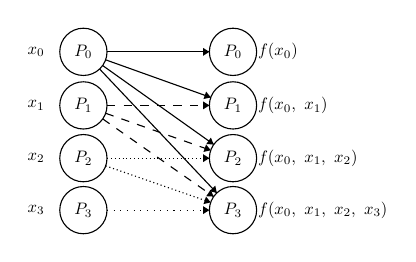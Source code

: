 \begin{tikzpicture}[scale=0.1, every node/.style={scale=0.6}]
\tikzstyle{every node}+=[inner sep=0pt]
\draw [black] (26.1,-3.2) circle (3);
\draw (26.1,-3.2) node {$P_0$};
\draw [black] (7.1,-3.2) circle (3);
\draw (7.1,-3.2) node {$P_0$};
\draw [black] (7.1,-16.7) circle (3);
\draw (7.1,-16.7) node {$P_2$};
\draw [black] (7.1,-23.3) circle (3);
\draw (7.1,-23.3) node {$P_3$};
\draw [black] (26.1,-10) circle (3);
\draw (26.1,-10) node {$P_1$};
\draw [black] (26.1,-16.7) circle (3);
\draw (26.1,-16.7) node {$P_2$};
\draw [black] (26.1,-23.3) circle (3);
\draw (26.1,-23.3) node {$P_3$};
\draw [black] (7.1,-10) circle (3);
\draw (7.1,-10) node {$P_1$};
\draw (31.8,-3.2) node {$f(x_0)$};
\draw (35.6,-16.7) node {$f(x_0,\mbox{ }x_1,\mbox{ }x_2)$};
\draw (1.1,-3.2) node {$x_0$};
\draw (1.1,-10) node {$x_1$};
\draw (1.1,-16.7) node {$x_2$};
\draw (1.1,-23.3) node {$x_3$};
\draw (37.5,-23.3) node {$f(x_0,\mbox{ }x_1,\mbox{ }x_2,\mbox{ }x_3)$};
\draw (33.7,-10) node {$f(x_0,\mbox{ }x_1)$};
\draw [black] (10.1,-3.2) -- (23.1,-3.2);
\fill [black] (23.1,-3.2) -- (22.3,-2.7) -- (22.3,-3.7);
\draw [black] (9.92,-4.21) -- (23.28,-8.99);
\fill [black] (23.28,-8.99) -- (22.69,-8.25) -- (22.35,-9.19);
\draw [black] (9.55,-4.94) -- (23.65,-14.96);
\fill [black] (23.65,-14.96) -- (23.29,-14.09) -- (22.71,-14.91);
\draw [black] (9.16,-5.38) -- (24.04,-21.12);
\fill [black] (24.04,-21.12) -- (23.85,-20.2) -- (23.13,-20.88);
\draw [black] [dashed] (10.1,-10) -- (23.1,-10);
\fill [black] (23.1,-10) -- (22.3,-9.5) -- (22.3,-10.5);
\draw [black] [dashed] (9.93,-11) -- (23.27,-15.7);
\fill [black] (23.27,-15.7) -- (22.68,-14.96) -- (22.35,-15.91);
\draw [black] [dashed] (9.56,-11.72) -- (23.64,-21.58);
\fill [black] (23.64,-21.58) -- (23.27,-20.71) -- (22.7,-21.53);
\draw [black] [densely dotted] (10.1,-16.7) -- (23.1,-16.7);
\fill [black] (23.1,-16.7) -- (22.3,-16.2) -- (22.3,-17.2);
\draw [black] [densely dotted] (9.93,-17.68) -- (23.27,-22.32);
\fill [black] (23.27,-22.32) -- (22.67,-21.58) -- (22.35,-22.53);
\draw [black] [dotted] (10.1,-23.3) -- (23.1,-23.3);
\fill [black] (23.1,-23.3) -- (22.3,-22.8) -- (22.3,-23.8);
\end{tikzpicture}
